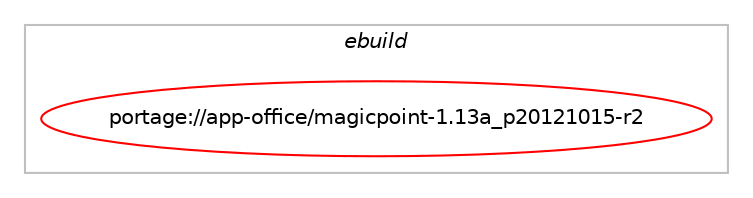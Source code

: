 digraph prolog {

# *************
# Graph options
# *************

newrank=true;
concentrate=true;
compound=true;
graph [rankdir=LR,fontname=Helvetica,fontsize=10,ranksep=1.5];#, ranksep=2.5, nodesep=0.2];
edge  [arrowhead=vee];
node  [fontname=Helvetica,fontsize=10];

# **********
# The ebuild
# **********

subgraph cluster_leftcol {
color=gray;
label=<<i>ebuild</i>>;
id [label="portage://app-office/magicpoint-1.13a_p20121015-r2", color=red, width=4, href="../app-office/magicpoint-1.13a_p20121015-r2.svg"];
}

# ****************
# The dependencies
# ****************

subgraph cluster_midcol {
color=gray;
label=<<i>dependencies</i>>;
subgraph cluster_compile {
fillcolor="#eeeeee";
style=filled;
label=<<i>compile</i>>;
# *** BEGIN UNKNOWN DEPENDENCY TYPE (TODO) ***
# id -> equal(use_conditional_group(negative,imlib,portage://app-office/magicpoint-1.13a_p20121015-r2,[use_conditional_group(positive,gif,portage://app-office/magicpoint-1.13a_p20121015-r2,[package_dependency(portage://app-office/magicpoint-1.13a_p20121015-r2,install,no,media-libs,giflib,none,[,,],any_same_slot,[])]),use_conditional_group(positive,png,portage://app-office/magicpoint-1.13a_p20121015-r2,[package_dependency(portage://app-office/magicpoint-1.13a_p20121015-r2,install,no,media-libs,libpng,greaterequal,[1.4,,,1.4],[slot(0),equal],[])])]))
# *** END UNKNOWN DEPENDENCY TYPE (TODO) ***

# *** BEGIN UNKNOWN DEPENDENCY TYPE (TODO) ***
# id -> equal(use_conditional_group(positive,emacs,portage://app-office/magicpoint-1.13a_p20121015-r2,[package_dependency(portage://app-office/magicpoint-1.13a_p20121015-r2,install,no,app-editors,emacs,greaterequal,[23.1,,,23.1],any_different_slot,[])]))
# *** END UNKNOWN DEPENDENCY TYPE (TODO) ***

# *** BEGIN UNKNOWN DEPENDENCY TYPE (TODO) ***
# id -> equal(use_conditional_group(positive,imlib,portage://app-office/magicpoint-1.13a_p20121015-r2,[package_dependency(portage://app-office/magicpoint-1.13a_p20121015-r2,install,no,media-libs,imlib2,none,[,,],[],[use(enable(X),none)])]))
# *** END UNKNOWN DEPENDENCY TYPE (TODO) ***

# *** BEGIN UNKNOWN DEPENDENCY TYPE (TODO) ***
# id -> equal(use_conditional_group(positive,m17n-lib,portage://app-office/magicpoint-1.13a_p20121015-r2,[package_dependency(portage://app-office/magicpoint-1.13a_p20121015-r2,install,no,dev-libs,m17n-lib,none,[,,],[],[use(enable(X),none)]),use_conditional_group(positive,fontconfig,portage://app-office/magicpoint-1.13a_p20121015-r2,[package_dependency(portage://app-office/magicpoint-1.13a_p20121015-r2,install,no,media-libs,fontconfig,none,[,,],[],[])])]))
# *** END UNKNOWN DEPENDENCY TYPE (TODO) ***

# *** BEGIN UNKNOWN DEPENDENCY TYPE (TODO) ***
# id -> equal(use_conditional_group(positive,mng,portage://app-office/magicpoint-1.13a_p20121015-r2,[package_dependency(portage://app-office/magicpoint-1.13a_p20121015-r2,install,no,media-libs,libmng,none,[,,],any_same_slot,[])]))
# *** END UNKNOWN DEPENDENCY TYPE (TODO) ***

# *** BEGIN UNKNOWN DEPENDENCY TYPE (TODO) ***
# id -> equal(use_conditional_group(positive,truetype,portage://app-office/magicpoint-1.13a_p20121015-r2,[package_dependency(portage://app-office/magicpoint-1.13a_p20121015-r2,install,no,x11-libs,libXft,none,[,,],[],[]),package_dependency(portage://app-office/magicpoint-1.13a_p20121015-r2,install,no,media-libs,fontconfig,none,[,,],[],[])]))
# *** END UNKNOWN DEPENDENCY TYPE (TODO) ***

# *** BEGIN UNKNOWN DEPENDENCY TYPE (TODO) ***
# id -> equal(package_dependency(portage://app-office/magicpoint-1.13a_p20121015-r2,install,no,x11-libs,libICE,none,[,,],[],[]))
# *** END UNKNOWN DEPENDENCY TYPE (TODO) ***

# *** BEGIN UNKNOWN DEPENDENCY TYPE (TODO) ***
# id -> equal(package_dependency(portage://app-office/magicpoint-1.13a_p20121015-r2,install,no,x11-libs,libSM,none,[,,],[],[]))
# *** END UNKNOWN DEPENDENCY TYPE (TODO) ***

# *** BEGIN UNKNOWN DEPENDENCY TYPE (TODO) ***
# id -> equal(package_dependency(portage://app-office/magicpoint-1.13a_p20121015-r2,install,no,x11-libs,libXmu,none,[,,],[],[]))
# *** END UNKNOWN DEPENDENCY TYPE (TODO) ***

# *** BEGIN UNKNOWN DEPENDENCY TYPE (TODO) ***
# id -> equal(package_dependency(portage://app-office/magicpoint-1.13a_p20121015-r2,install,no,x11-libs,libXrender,none,[,,],[],[]))
# *** END UNKNOWN DEPENDENCY TYPE (TODO) ***

# *** BEGIN UNKNOWN DEPENDENCY TYPE (TODO) ***
# id -> equal(package_dependency(portage://app-office/magicpoint-1.13a_p20121015-r2,install,no,x11-libs,libxkbfile,none,[,,],[],[]))
# *** END UNKNOWN DEPENDENCY TYPE (TODO) ***

}
subgraph cluster_compileandrun {
fillcolor="#eeeeee";
style=filled;
label=<<i>compile and run</i>>;
}
subgraph cluster_run {
fillcolor="#eeeeee";
style=filled;
label=<<i>run</i>>;
# *** BEGIN UNKNOWN DEPENDENCY TYPE (TODO) ***
# id -> equal(use_conditional_group(negative,imlib,portage://app-office/magicpoint-1.13a_p20121015-r2,[use_conditional_group(positive,gif,portage://app-office/magicpoint-1.13a_p20121015-r2,[package_dependency(portage://app-office/magicpoint-1.13a_p20121015-r2,run,no,media-libs,giflib,none,[,,],any_same_slot,[])]),use_conditional_group(positive,png,portage://app-office/magicpoint-1.13a_p20121015-r2,[package_dependency(portage://app-office/magicpoint-1.13a_p20121015-r2,run,no,media-libs,libpng,greaterequal,[1.4,,,1.4],[slot(0),equal],[])])]))
# *** END UNKNOWN DEPENDENCY TYPE (TODO) ***

# *** BEGIN UNKNOWN DEPENDENCY TYPE (TODO) ***
# id -> equal(use_conditional_group(positive,contrib,portage://app-office/magicpoint-1.13a_p20121015-r2,[package_dependency(portage://app-office/magicpoint-1.13a_p20121015-r2,run,no,dev-lang,perl,none,[,,],[],[])]))
# *** END UNKNOWN DEPENDENCY TYPE (TODO) ***

# *** BEGIN UNKNOWN DEPENDENCY TYPE (TODO) ***
# id -> equal(use_conditional_group(positive,emacs,portage://app-office/magicpoint-1.13a_p20121015-r2,[package_dependency(portage://app-office/magicpoint-1.13a_p20121015-r2,run,no,app-editors,emacs,greaterequal,[23.1,,,23.1],any_different_slot,[])]))
# *** END UNKNOWN DEPENDENCY TYPE (TODO) ***

# *** BEGIN UNKNOWN DEPENDENCY TYPE (TODO) ***
# id -> equal(use_conditional_group(positive,imlib,portage://app-office/magicpoint-1.13a_p20121015-r2,[package_dependency(portage://app-office/magicpoint-1.13a_p20121015-r2,run,no,media-libs,imlib2,none,[,,],[],[use(enable(X),none)])]))
# *** END UNKNOWN DEPENDENCY TYPE (TODO) ***

# *** BEGIN UNKNOWN DEPENDENCY TYPE (TODO) ***
# id -> equal(use_conditional_group(positive,m17n-lib,portage://app-office/magicpoint-1.13a_p20121015-r2,[package_dependency(portage://app-office/magicpoint-1.13a_p20121015-r2,run,no,dev-libs,m17n-lib,none,[,,],[],[use(enable(X),none)]),use_conditional_group(positive,fontconfig,portage://app-office/magicpoint-1.13a_p20121015-r2,[package_dependency(portage://app-office/magicpoint-1.13a_p20121015-r2,run,no,media-libs,fontconfig,none,[,,],[],[])])]))
# *** END UNKNOWN DEPENDENCY TYPE (TODO) ***

# *** BEGIN UNKNOWN DEPENDENCY TYPE (TODO) ***
# id -> equal(use_conditional_group(positive,mng,portage://app-office/magicpoint-1.13a_p20121015-r2,[package_dependency(portage://app-office/magicpoint-1.13a_p20121015-r2,run,no,media-libs,libmng,none,[,,],any_same_slot,[])]))
# *** END UNKNOWN DEPENDENCY TYPE (TODO) ***

# *** BEGIN UNKNOWN DEPENDENCY TYPE (TODO) ***
# id -> equal(use_conditional_group(positive,nls,portage://app-office/magicpoint-1.13a_p20121015-r2,[package_dependency(portage://app-office/magicpoint-1.13a_p20121015-r2,run,no,sys-devel,gettext,none,[,,],[],[])]))
# *** END UNKNOWN DEPENDENCY TYPE (TODO) ***

# *** BEGIN UNKNOWN DEPENDENCY TYPE (TODO) ***
# id -> equal(use_conditional_group(positive,truetype,portage://app-office/magicpoint-1.13a_p20121015-r2,[use_conditional_group(positive,cjk,portage://app-office/magicpoint-1.13a_p20121015-r2,[package_dependency(portage://app-office/magicpoint-1.13a_p20121015-r2,run,no,media-fonts,sazanami,none,[,,],[],[])])]))
# *** END UNKNOWN DEPENDENCY TYPE (TODO) ***

# *** BEGIN UNKNOWN DEPENDENCY TYPE (TODO) ***
# id -> equal(use_conditional_group(positive,truetype,portage://app-office/magicpoint-1.13a_p20121015-r2,[package_dependency(portage://app-office/magicpoint-1.13a_p20121015-r2,run,no,x11-libs,libXft,none,[,,],[],[]),package_dependency(portage://app-office/magicpoint-1.13a_p20121015-r2,run,no,media-libs,fontconfig,none,[,,],[],[])]))
# *** END UNKNOWN DEPENDENCY TYPE (TODO) ***

# *** BEGIN UNKNOWN DEPENDENCY TYPE (TODO) ***
# id -> equal(package_dependency(portage://app-office/magicpoint-1.13a_p20121015-r2,run,no,x11-libs,libICE,none,[,,],[],[]))
# *** END UNKNOWN DEPENDENCY TYPE (TODO) ***

# *** BEGIN UNKNOWN DEPENDENCY TYPE (TODO) ***
# id -> equal(package_dependency(portage://app-office/magicpoint-1.13a_p20121015-r2,run,no,x11-libs,libSM,none,[,,],[],[]))
# *** END UNKNOWN DEPENDENCY TYPE (TODO) ***

# *** BEGIN UNKNOWN DEPENDENCY TYPE (TODO) ***
# id -> equal(package_dependency(portage://app-office/magicpoint-1.13a_p20121015-r2,run,no,x11-libs,libXmu,none,[,,],[],[]))
# *** END UNKNOWN DEPENDENCY TYPE (TODO) ***

# *** BEGIN UNKNOWN DEPENDENCY TYPE (TODO) ***
# id -> equal(package_dependency(portage://app-office/magicpoint-1.13a_p20121015-r2,run,no,x11-libs,libXrender,none,[,,],[],[]))
# *** END UNKNOWN DEPENDENCY TYPE (TODO) ***

}
}

# **************
# The candidates
# **************

subgraph cluster_choices {
rank=same;
color=gray;
label=<<i>candidates</i>>;

}

}
